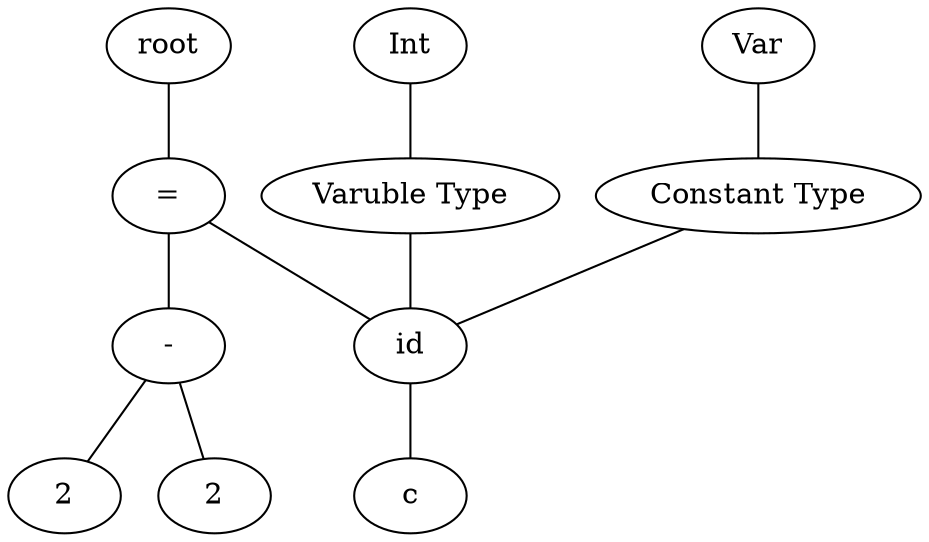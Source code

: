 graph graphname {
root;
assign0[label = "="];
root--assign0;
expr0[label = "id"];
assign0--expr0;
type0[label = "Varuble Type"];
type0--expr0;
type1[label = "Int"];
type1--type0;
consttype0[label = "Constant Type"];
consttype0--expr0;
consttype1[label = "Var"];
consttype1--consttype0;
expr1[label = "c"];
expr0--expr1;
expr2[label = "-"];
assign0--expr2;
expr3[label = "2"];
expr2--expr3;
expr4[label = "2"];
expr2--expr4;
}
